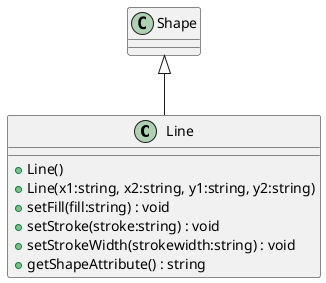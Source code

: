 @startuml
class Line {
    + Line()
    + Line(x1:string, x2:string, y1:string, y2:string)
    + setFill(fill:string) : void
    + setStroke(stroke:string) : void
    + setStrokeWidth(strokewidth:string) : void
    + getShapeAttribute() : string
}
Shape <|-- Line
@enduml
